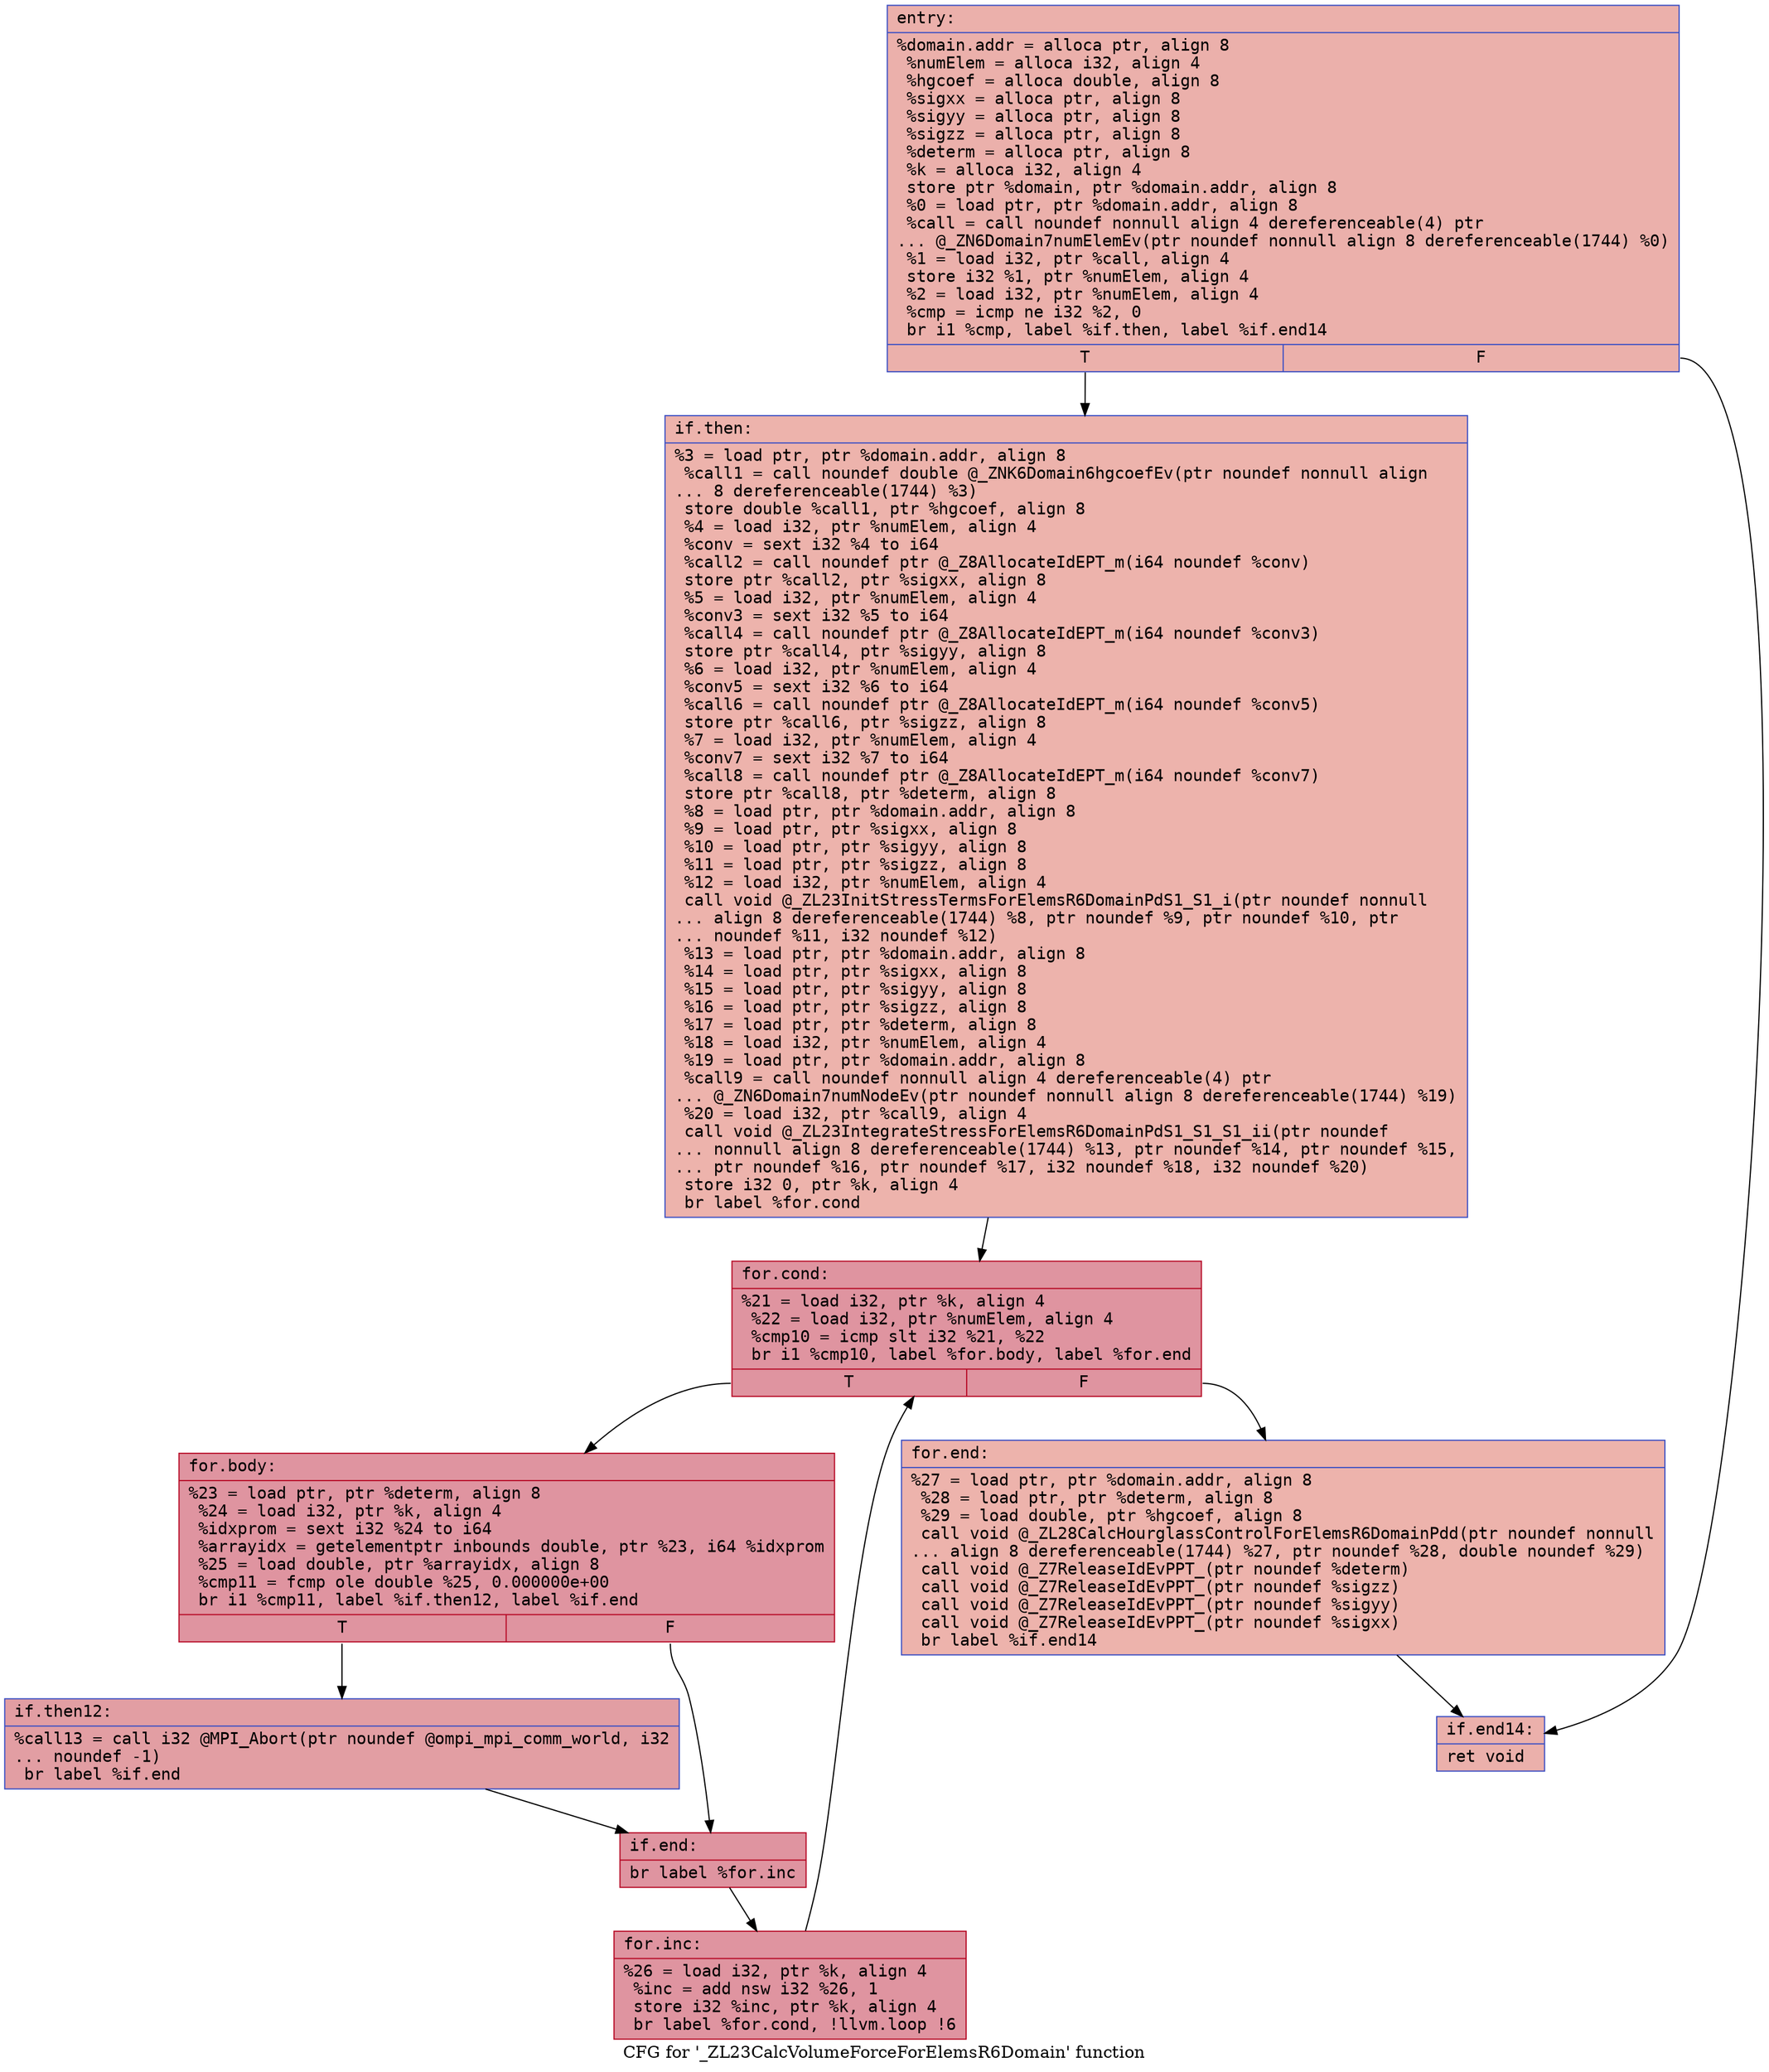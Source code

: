 digraph "CFG for '_ZL23CalcVolumeForceForElemsR6Domain' function" {
	label="CFG for '_ZL23CalcVolumeForceForElemsR6Domain' function";

	Node0x561418b85c30 [shape=record,color="#3d50c3ff", style=filled, fillcolor="#d24b4070" fontname="Courier",label="{entry:\l|  %domain.addr = alloca ptr, align 8\l  %numElem = alloca i32, align 4\l  %hgcoef = alloca double, align 8\l  %sigxx = alloca ptr, align 8\l  %sigyy = alloca ptr, align 8\l  %sigzz = alloca ptr, align 8\l  %determ = alloca ptr, align 8\l  %k = alloca i32, align 4\l  store ptr %domain, ptr %domain.addr, align 8\l  %0 = load ptr, ptr %domain.addr, align 8\l  %call = call noundef nonnull align 4 dereferenceable(4) ptr\l... @_ZN6Domain7numElemEv(ptr noundef nonnull align 8 dereferenceable(1744) %0)\l  %1 = load i32, ptr %call, align 4\l  store i32 %1, ptr %numElem, align 4\l  %2 = load i32, ptr %numElem, align 4\l  %cmp = icmp ne i32 %2, 0\l  br i1 %cmp, label %if.then, label %if.end14\l|{<s0>T|<s1>F}}"];
	Node0x561418b85c30:s0 -> Node0x561418b865a0[tooltip="entry -> if.then\nProbability 62.50%" ];
	Node0x561418b85c30:s1 -> Node0x561418b867b0[tooltip="entry -> if.end14\nProbability 37.50%" ];
	Node0x561418b865a0 [shape=record,color="#3d50c3ff", style=filled, fillcolor="#d6524470" fontname="Courier",label="{if.then:\l|  %3 = load ptr, ptr %domain.addr, align 8\l  %call1 = call noundef double @_ZNK6Domain6hgcoefEv(ptr noundef nonnull align\l... 8 dereferenceable(1744) %3)\l  store double %call1, ptr %hgcoef, align 8\l  %4 = load i32, ptr %numElem, align 4\l  %conv = sext i32 %4 to i64\l  %call2 = call noundef ptr @_Z8AllocateIdEPT_m(i64 noundef %conv)\l  store ptr %call2, ptr %sigxx, align 8\l  %5 = load i32, ptr %numElem, align 4\l  %conv3 = sext i32 %5 to i64\l  %call4 = call noundef ptr @_Z8AllocateIdEPT_m(i64 noundef %conv3)\l  store ptr %call4, ptr %sigyy, align 8\l  %6 = load i32, ptr %numElem, align 4\l  %conv5 = sext i32 %6 to i64\l  %call6 = call noundef ptr @_Z8AllocateIdEPT_m(i64 noundef %conv5)\l  store ptr %call6, ptr %sigzz, align 8\l  %7 = load i32, ptr %numElem, align 4\l  %conv7 = sext i32 %7 to i64\l  %call8 = call noundef ptr @_Z8AllocateIdEPT_m(i64 noundef %conv7)\l  store ptr %call8, ptr %determ, align 8\l  %8 = load ptr, ptr %domain.addr, align 8\l  %9 = load ptr, ptr %sigxx, align 8\l  %10 = load ptr, ptr %sigyy, align 8\l  %11 = load ptr, ptr %sigzz, align 8\l  %12 = load i32, ptr %numElem, align 4\l  call void @_ZL23InitStressTermsForElemsR6DomainPdS1_S1_i(ptr noundef nonnull\l... align 8 dereferenceable(1744) %8, ptr noundef %9, ptr noundef %10, ptr\l... noundef %11, i32 noundef %12)\l  %13 = load ptr, ptr %domain.addr, align 8\l  %14 = load ptr, ptr %sigxx, align 8\l  %15 = load ptr, ptr %sigyy, align 8\l  %16 = load ptr, ptr %sigzz, align 8\l  %17 = load ptr, ptr %determ, align 8\l  %18 = load i32, ptr %numElem, align 4\l  %19 = load ptr, ptr %domain.addr, align 8\l  %call9 = call noundef nonnull align 4 dereferenceable(4) ptr\l... @_ZN6Domain7numNodeEv(ptr noundef nonnull align 8 dereferenceable(1744) %19)\l  %20 = load i32, ptr %call9, align 4\l  call void @_ZL23IntegrateStressForElemsR6DomainPdS1_S1_S1_ii(ptr noundef\l... nonnull align 8 dereferenceable(1744) %13, ptr noundef %14, ptr noundef %15,\l... ptr noundef %16, ptr noundef %17, i32 noundef %18, i32 noundef %20)\l  store i32 0, ptr %k, align 4\l  br label %for.cond\l}"];
	Node0x561418b865a0 -> Node0x561418b88530[tooltip="if.then -> for.cond\nProbability 100.00%" ];
	Node0x561418b88530 [shape=record,color="#b70d28ff", style=filled, fillcolor="#b70d2870" fontname="Courier",label="{for.cond:\l|  %21 = load i32, ptr %k, align 4\l  %22 = load i32, ptr %numElem, align 4\l  %cmp10 = icmp slt i32 %21, %22\l  br i1 %cmp10, label %for.body, label %for.end\l|{<s0>T|<s1>F}}"];
	Node0x561418b88530:s0 -> Node0x561418b888a0[tooltip="for.cond -> for.body\nProbability 96.88%" ];
	Node0x561418b88530:s1 -> Node0x561418b888f0[tooltip="for.cond -> for.end\nProbability 3.12%" ];
	Node0x561418b888a0 [shape=record,color="#b70d28ff", style=filled, fillcolor="#b70d2870" fontname="Courier",label="{for.body:\l|  %23 = load ptr, ptr %determ, align 8\l  %24 = load i32, ptr %k, align 4\l  %idxprom = sext i32 %24 to i64\l  %arrayidx = getelementptr inbounds double, ptr %23, i64 %idxprom\l  %25 = load double, ptr %arrayidx, align 8\l  %cmp11 = fcmp ole double %25, 0.000000e+00\l  br i1 %cmp11, label %if.then12, label %if.end\l|{<s0>T|<s1>F}}"];
	Node0x561418b888a0:s0 -> Node0x561418b88dc0[tooltip="for.body -> if.then12\nProbability 50.00%" ];
	Node0x561418b888a0:s1 -> Node0x561418b88e40[tooltip="for.body -> if.end\nProbability 50.00%" ];
	Node0x561418b88dc0 [shape=record,color="#3d50c3ff", style=filled, fillcolor="#be242e70" fontname="Courier",label="{if.then12:\l|  %call13 = call i32 @MPI_Abort(ptr noundef @ompi_mpi_comm_world, i32\l... noundef -1)\l  br label %if.end\l}"];
	Node0x561418b88dc0 -> Node0x561418b88e40[tooltip="if.then12 -> if.end\nProbability 100.00%" ];
	Node0x561418b88e40 [shape=record,color="#b70d28ff", style=filled, fillcolor="#b70d2870" fontname="Courier",label="{if.end:\l|  br label %for.inc\l}"];
	Node0x561418b88e40 -> Node0x561418b89260[tooltip="if.end -> for.inc\nProbability 100.00%" ];
	Node0x561418b89260 [shape=record,color="#b70d28ff", style=filled, fillcolor="#b70d2870" fontname="Courier",label="{for.inc:\l|  %26 = load i32, ptr %k, align 4\l  %inc = add nsw i32 %26, 1\l  store i32 %inc, ptr %k, align 4\l  br label %for.cond, !llvm.loop !6\l}"];
	Node0x561418b89260 -> Node0x561418b88530[tooltip="for.inc -> for.cond\nProbability 100.00%" ];
	Node0x561418b888f0 [shape=record,color="#3d50c3ff", style=filled, fillcolor="#d6524470" fontname="Courier",label="{for.end:\l|  %27 = load ptr, ptr %domain.addr, align 8\l  %28 = load ptr, ptr %determ, align 8\l  %29 = load double, ptr %hgcoef, align 8\l  call void @_ZL28CalcHourglassControlForElemsR6DomainPdd(ptr noundef nonnull\l... align 8 dereferenceable(1744) %27, ptr noundef %28, double noundef %29)\l  call void @_Z7ReleaseIdEvPPT_(ptr noundef %determ)\l  call void @_Z7ReleaseIdEvPPT_(ptr noundef %sigzz)\l  call void @_Z7ReleaseIdEvPPT_(ptr noundef %sigyy)\l  call void @_Z7ReleaseIdEvPPT_(ptr noundef %sigxx)\l  br label %if.end14\l}"];
	Node0x561418b888f0 -> Node0x561418b867b0[tooltip="for.end -> if.end14\nProbability 100.00%" ];
	Node0x561418b867b0 [shape=record,color="#3d50c3ff", style=filled, fillcolor="#d24b4070" fontname="Courier",label="{if.end14:\l|  ret void\l}"];
}
